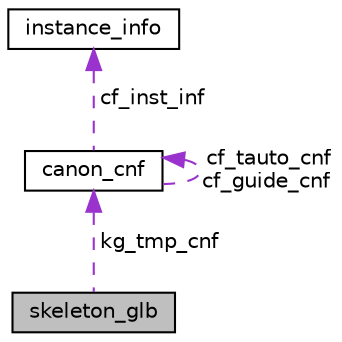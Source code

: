 digraph "skeleton_glb"
{
 // INTERACTIVE_SVG=YES
  edge [fontname="Helvetica",fontsize="10",labelfontname="Helvetica",labelfontsize="10"];
  node [fontname="Helvetica",fontsize="10",shape=record];
  Node1 [label="skeleton_glb",height=0.2,width=0.4,color="black", fillcolor="grey75", style="filled", fontcolor="black"];
  Node2 -> Node1 [dir="back",color="darkorchid3",fontsize="10",style="dashed",label=" kg_tmp_cnf" ,fontname="Helvetica"];
  Node2 [label="canon_cnf",height=0.2,width=0.4,color="black", fillcolor="white", style="filled",URL="$da/deb/classcanon__cnf.html",tooltip="A canon_cnf is a BCFF. An stabilized sub-formula. "];
  Node2 -> Node2 [dir="back",color="darkorchid3",fontsize="10",style="dashed",label=" cf_tauto_cnf\ncf_guide_cnf" ,fontname="Helvetica"];
  Node3 -> Node2 [dir="back",color="darkorchid3",fontsize="10",style="dashed",label=" cf_inst_inf" ,fontname="Helvetica"];
  Node3 [label="instance_info",height=0.2,width=0.4,color="black", fillcolor="white", style="filled",URL="$dc/dd0/classinstance__info.html",tooltip="Class that holds an instance data. "];
}
